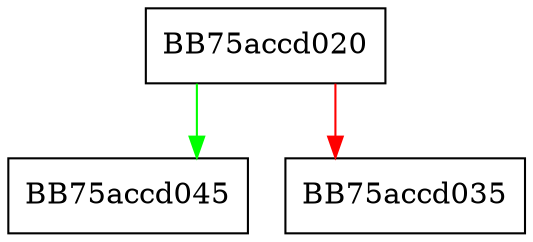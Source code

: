 digraph Restore {
  node [shape="box"];
  graph [splines=ortho];
  BB75accd020 -> BB75accd045 [color="green"];
  BB75accd020 -> BB75accd035 [color="red"];
}
